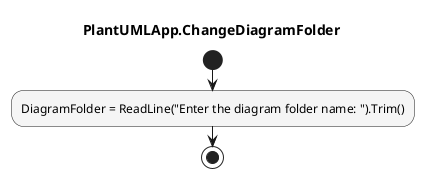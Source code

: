 @startuml PlantUMLApp.ChangeDiagramFolder
title PlantUMLApp.ChangeDiagramFolder
start
#WhiteSmoke:DiagramFolder = ReadLine("Enter the diagram folder name: ").Trim();
stop
@enduml
